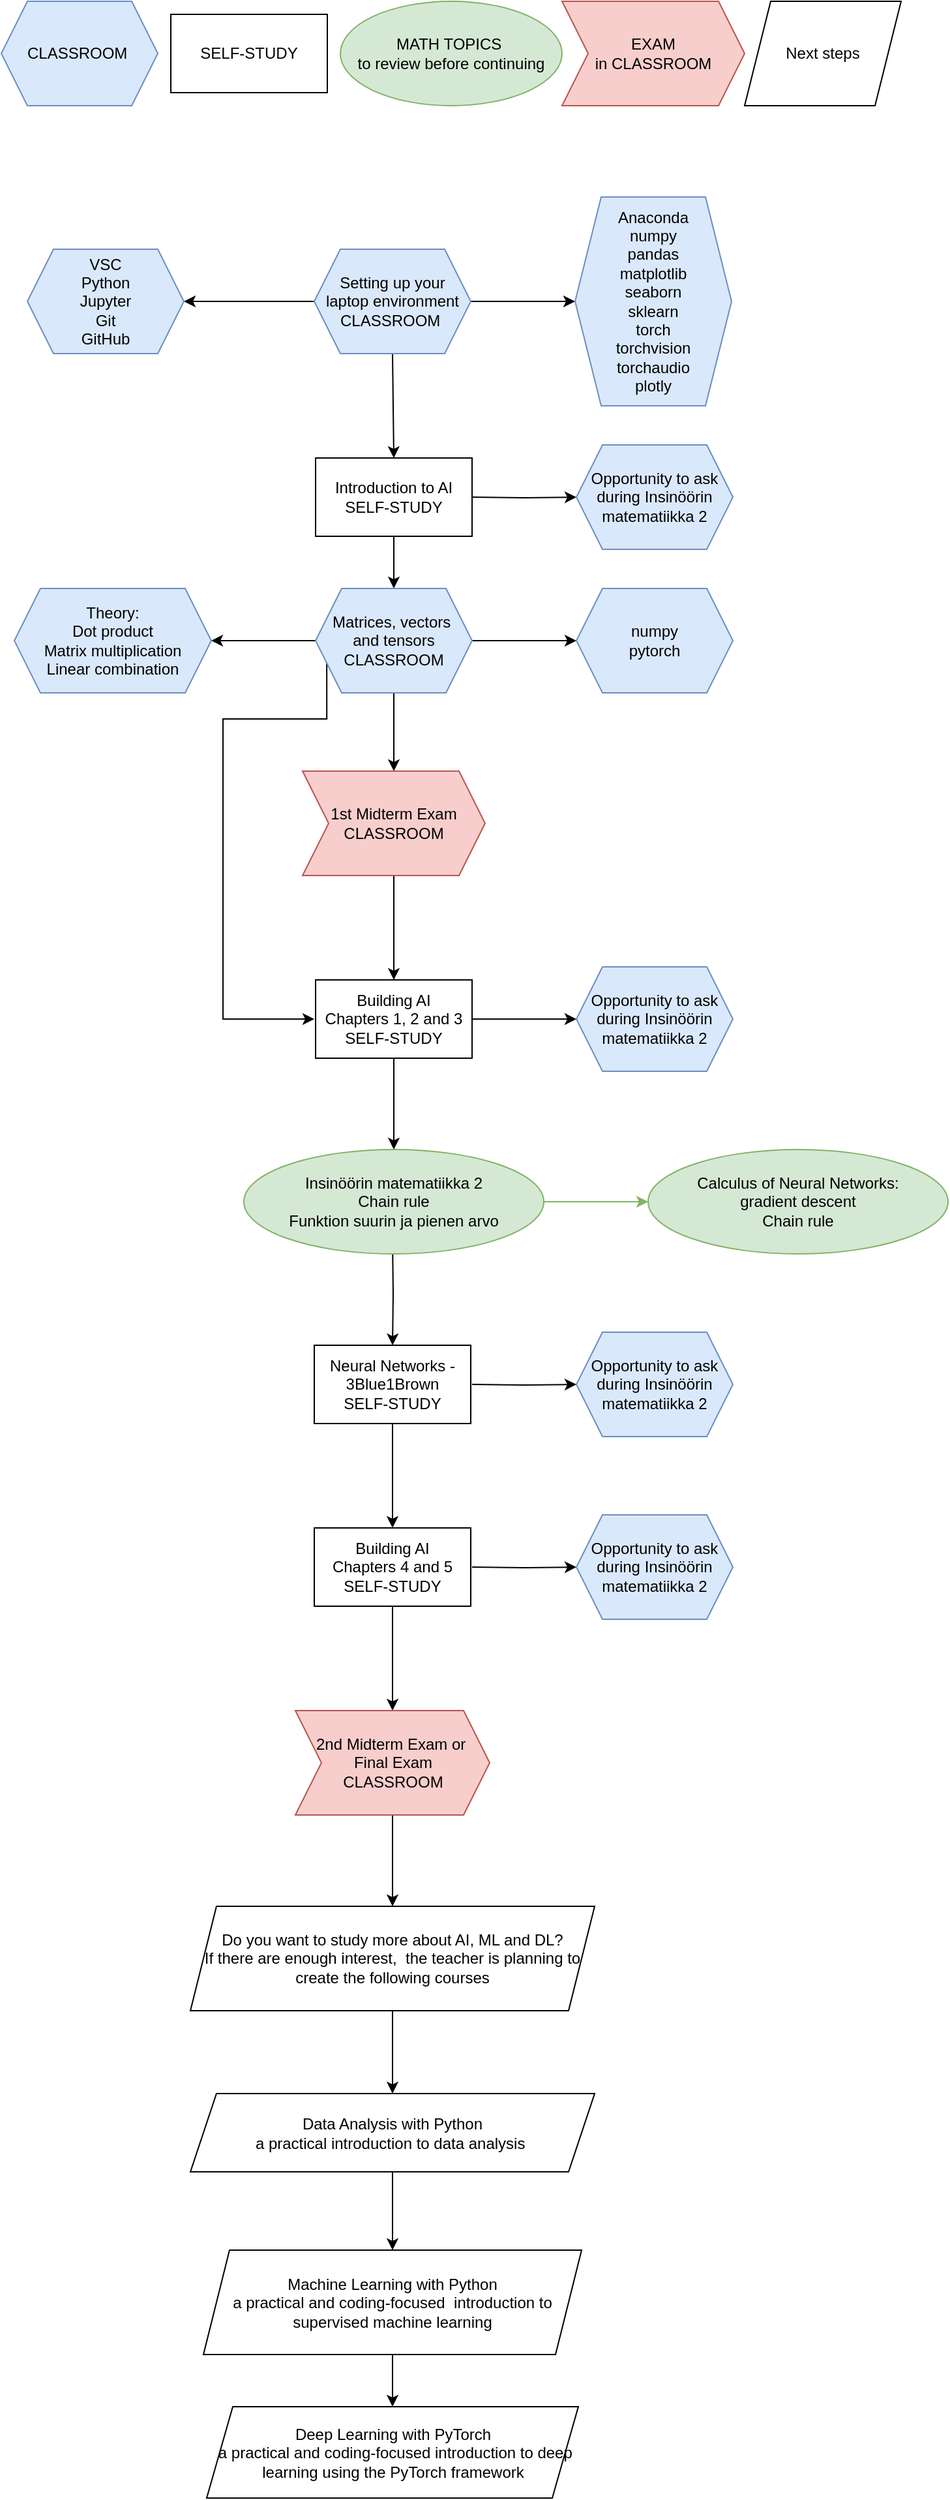 <mxfile version="24.6.5" type="github">
  <diagram name="Sivu-1" id="ExaNvQKYzJZNf2Spykjg">
    <mxGraphModel dx="2243" dy="2585" grid="1" gridSize="10" guides="1" tooltips="1" connect="1" arrows="1" fold="1" page="1" pageScale="1" pageWidth="827" pageHeight="1169" math="0" shadow="0">
      <root>
        <mxCell id="0" />
        <mxCell id="1" parent="0" />
        <mxCell id="C3OmPF9B5gbBKsYHGIpi-43" value="" style="edgeStyle=orthogonalEdgeStyle;rounded=0;orthogonalLoop=1;jettySize=auto;html=1;" edge="1" parent="1" source="nX1czes53wwI01U9ZCOa-1" target="C3OmPF9B5gbBKsYHGIpi-36">
          <mxGeometry relative="1" as="geometry" />
        </mxCell>
        <mxCell id="nX1czes53wwI01U9ZCOa-1" value="Introduction to AI&lt;div&gt;SELF-STUDY&lt;/div&gt;" style="rounded=0;whiteSpace=wrap;html=1;" parent="1" vertex="1">
          <mxGeometry x="251" y="200" width="120" height="60" as="geometry" />
        </mxCell>
        <mxCell id="C3OmPF9B5gbBKsYHGIpi-29" value="" style="edgeStyle=orthogonalEdgeStyle;rounded=0;orthogonalLoop=1;jettySize=auto;html=1;" edge="1" parent="1" source="C3OmPF9B5gbBKsYHGIpi-4" target="C3OmPF9B5gbBKsYHGIpi-28">
          <mxGeometry relative="1" as="geometry" />
        </mxCell>
        <mxCell id="C3OmPF9B5gbBKsYHGIpi-50" value="" style="edgeStyle=orthogonalEdgeStyle;rounded=0;orthogonalLoop=1;jettySize=auto;html=1;" edge="1" parent="1" source="C3OmPF9B5gbBKsYHGIpi-4" target="C3OmPF9B5gbBKsYHGIpi-49">
          <mxGeometry relative="1" as="geometry" />
        </mxCell>
        <mxCell id="C3OmPF9B5gbBKsYHGIpi-4" value="Building AI&lt;div&gt;Chapters 1, 2 and 3&lt;/div&gt;&lt;div&gt;SELF-STUDY&lt;br&gt;&lt;/div&gt;" style="whiteSpace=wrap;html=1;rounded=0;" vertex="1" parent="1">
          <mxGeometry x="251" y="600" width="120" height="60" as="geometry" />
        </mxCell>
        <mxCell id="C3OmPF9B5gbBKsYHGIpi-12" value="" style="edgeStyle=orthogonalEdgeStyle;rounded=0;orthogonalLoop=1;jettySize=auto;html=1;" edge="1" parent="1" target="C3OmPF9B5gbBKsYHGIpi-11">
          <mxGeometry relative="1" as="geometry">
            <mxPoint x="310" y="800" as="sourcePoint" />
          </mxGeometry>
        </mxCell>
        <mxCell id="C3OmPF9B5gbBKsYHGIpi-15" value="" style="edgeStyle=orthogonalEdgeStyle;rounded=0;orthogonalLoop=1;jettySize=auto;html=1;" edge="1" parent="1" target="nX1czes53wwI01U9ZCOa-1">
          <mxGeometry relative="1" as="geometry">
            <mxPoint x="310" y="120" as="sourcePoint" />
          </mxGeometry>
        </mxCell>
        <mxCell id="C3OmPF9B5gbBKsYHGIpi-14" value="" style="edgeStyle=orthogonalEdgeStyle;rounded=0;orthogonalLoop=1;jettySize=auto;html=1;" edge="1" parent="1" source="C3OmPF9B5gbBKsYHGIpi-11" target="C3OmPF9B5gbBKsYHGIpi-13">
          <mxGeometry relative="1" as="geometry" />
        </mxCell>
        <mxCell id="C3OmPF9B5gbBKsYHGIpi-11" value="&lt;div&gt;Neural Networks - 3Blue1Brown&lt;/div&gt;&lt;div&gt;SELF-STUDY&lt;br&gt;&lt;/div&gt;" style="whiteSpace=wrap;html=1;rounded=0;" vertex="1" parent="1">
          <mxGeometry x="250" y="880" width="120" height="60" as="geometry" />
        </mxCell>
        <mxCell id="C3OmPF9B5gbBKsYHGIpi-64" value="" style="edgeStyle=orthogonalEdgeStyle;rounded=0;orthogonalLoop=1;jettySize=auto;html=1;" edge="1" parent="1" source="C3OmPF9B5gbBKsYHGIpi-13" target="C3OmPF9B5gbBKsYHGIpi-63">
          <mxGeometry relative="1" as="geometry" />
        </mxCell>
        <mxCell id="C3OmPF9B5gbBKsYHGIpi-13" value="Building AI&lt;div&gt;Chapters 4 and 5&lt;/div&gt;&lt;div&gt;SELF-STUDY&lt;/div&gt;" style="whiteSpace=wrap;html=1;rounded=0;" vertex="1" parent="1">
          <mxGeometry x="250" y="1020" width="120" height="60" as="geometry" />
        </mxCell>
        <mxCell id="C3OmPF9B5gbBKsYHGIpi-54" value="" style="edgeStyle=orthogonalEdgeStyle;rounded=0;orthogonalLoop=1;jettySize=auto;html=1;fillColor=#d5e8d4;strokeColor=#82b366;" edge="1" parent="1" source="C3OmPF9B5gbBKsYHGIpi-28" target="C3OmPF9B5gbBKsYHGIpi-53">
          <mxGeometry relative="1" as="geometry" />
        </mxCell>
        <mxCell id="C3OmPF9B5gbBKsYHGIpi-28" value="&lt;div&gt;Insinöörin matematiikka 2&lt;/div&gt;&lt;div&gt;Chain rule&lt;/div&gt;&lt;div&gt;Funktion suurin ja pienen arvo&lt;/div&gt;" style="ellipse;whiteSpace=wrap;html=1;rounded=0;fillColor=#d5e8d4;strokeColor=#82b366;" vertex="1" parent="1">
          <mxGeometry x="196" y="730" width="230" height="80" as="geometry" />
        </mxCell>
        <mxCell id="C3OmPF9B5gbBKsYHGIpi-34" value="" style="edgeStyle=orthogonalEdgeStyle;rounded=0;orthogonalLoop=1;jettySize=auto;html=1;" edge="1" parent="1" source="C3OmPF9B5gbBKsYHGIpi-33">
          <mxGeometry relative="1" as="geometry">
            <mxPoint x="450" y="80" as="targetPoint" />
          </mxGeometry>
        </mxCell>
        <mxCell id="C3OmPF9B5gbBKsYHGIpi-35" value="" style="edgeStyle=orthogonalEdgeStyle;rounded=0;orthogonalLoop=1;jettySize=auto;html=1;" edge="1" parent="1" source="C3OmPF9B5gbBKsYHGIpi-33">
          <mxGeometry relative="1" as="geometry">
            <mxPoint x="150" y="80" as="targetPoint" />
          </mxGeometry>
        </mxCell>
        <mxCell id="C3OmPF9B5gbBKsYHGIpi-33" value="Setting up your&lt;div&gt;laptop environment&lt;/div&gt;&lt;div&gt;&lt;div&gt;CLASSROOM&amp;nbsp;&lt;/div&gt;&lt;/div&gt;" style="shape=hexagon;perimeter=hexagonPerimeter2;whiteSpace=wrap;html=1;fixedSize=1;fillColor=#dae8fc;strokeColor=#6c8ebf;" vertex="1" parent="1">
          <mxGeometry x="250" y="40" width="120" height="80" as="geometry" />
        </mxCell>
        <mxCell id="C3OmPF9B5gbBKsYHGIpi-46" value="" style="edgeStyle=orthogonalEdgeStyle;rounded=0;orthogonalLoop=1;jettySize=auto;html=1;" edge="1" parent="1" source="C3OmPF9B5gbBKsYHGIpi-36" target="C3OmPF9B5gbBKsYHGIpi-45">
          <mxGeometry relative="1" as="geometry" />
        </mxCell>
        <mxCell id="C3OmPF9B5gbBKsYHGIpi-48" value="" style="edgeStyle=orthogonalEdgeStyle;rounded=0;orthogonalLoop=1;jettySize=auto;html=1;" edge="1" parent="1" source="C3OmPF9B5gbBKsYHGIpi-36" target="C3OmPF9B5gbBKsYHGIpi-47">
          <mxGeometry relative="1" as="geometry" />
        </mxCell>
        <mxCell id="C3OmPF9B5gbBKsYHGIpi-61" value="" style="edgeStyle=orthogonalEdgeStyle;rounded=0;orthogonalLoop=1;jettySize=auto;html=1;" edge="1" parent="1" source="C3OmPF9B5gbBKsYHGIpi-36" target="C3OmPF9B5gbBKsYHGIpi-60">
          <mxGeometry relative="1" as="geometry" />
        </mxCell>
        <mxCell id="C3OmPF9B5gbBKsYHGIpi-65" style="edgeStyle=orthogonalEdgeStyle;rounded=0;orthogonalLoop=1;jettySize=auto;html=1;exitX=0;exitY=0.75;exitDx=0;exitDy=0;" edge="1" parent="1" source="C3OmPF9B5gbBKsYHGIpi-36">
          <mxGeometry relative="1" as="geometry">
            <mxPoint x="250" y="630.0" as="targetPoint" />
            <Array as="points">
              <mxPoint x="260" y="400" />
              <mxPoint x="180" y="400" />
              <mxPoint x="180" y="630" />
            </Array>
          </mxGeometry>
        </mxCell>
        <mxCell id="C3OmPF9B5gbBKsYHGIpi-36" value="Matrices, vectors&amp;nbsp;&lt;div&gt;and t&lt;span style=&quot;background-color: initial;&quot;&gt;ensors&lt;/span&gt;&lt;div&gt;CLASSROOM&lt;/div&gt;&lt;/div&gt;" style="shape=hexagon;perimeter=hexagonPerimeter2;whiteSpace=wrap;html=1;fixedSize=1;fillColor=#dae8fc;strokeColor=#6c8ebf;" vertex="1" parent="1">
          <mxGeometry x="251" y="300" width="120" height="80" as="geometry" />
        </mxCell>
        <mxCell id="C3OmPF9B5gbBKsYHGIpi-38" value="&lt;div&gt;Anaconda&lt;/div&gt;numpy&lt;div&gt;pandas&lt;/div&gt;&lt;div&gt;matplotlib&lt;br&gt;&lt;/div&gt;&lt;div&gt;seaborn&lt;/div&gt;&lt;div&gt;sklearn&lt;/div&gt;&lt;div&gt;torch&lt;/div&gt;&lt;div&gt;torchvision&lt;br&gt;&lt;/div&gt;&lt;div&gt;torchaudio&lt;br&gt;&lt;/div&gt;&lt;div&gt;plotly&lt;/div&gt;" style="shape=hexagon;perimeter=hexagonPerimeter2;whiteSpace=wrap;html=1;fixedSize=1;fillColor=#dae8fc;strokeColor=#6c8ebf;" vertex="1" parent="1">
          <mxGeometry x="450" width="120" height="160" as="geometry" />
        </mxCell>
        <mxCell id="C3OmPF9B5gbBKsYHGIpi-39" value="VSC&lt;div&gt;Python&lt;/div&gt;&lt;div&gt;Jupyter&lt;/div&gt;&lt;div&gt;Git&lt;/div&gt;&lt;div&gt;GitHub&lt;/div&gt;" style="shape=hexagon;perimeter=hexagonPerimeter2;whiteSpace=wrap;html=1;fixedSize=1;fillColor=#dae8fc;strokeColor=#6c8ebf;" vertex="1" parent="1">
          <mxGeometry x="30" y="40" width="120" height="80" as="geometry" />
        </mxCell>
        <mxCell id="C3OmPF9B5gbBKsYHGIpi-40" value="&lt;div&gt;&lt;div&gt;CLASSROOM&amp;nbsp;&lt;/div&gt;&lt;/div&gt;" style="shape=hexagon;perimeter=hexagonPerimeter2;whiteSpace=wrap;html=1;fixedSize=1;fillColor=#dae8fc;strokeColor=#6c8ebf;" vertex="1" parent="1">
          <mxGeometry x="10" y="-150" width="120" height="80" as="geometry" />
        </mxCell>
        <mxCell id="C3OmPF9B5gbBKsYHGIpi-41" value="SELF-STUDY" style="rounded=0;whiteSpace=wrap;html=1;" vertex="1" parent="1">
          <mxGeometry x="140" y="-140" width="120" height="60" as="geometry" />
        </mxCell>
        <mxCell id="C3OmPF9B5gbBKsYHGIpi-42" value="MATH TOPICS&amp;nbsp;&lt;div&gt;to review before continuing&lt;/div&gt;" style="ellipse;whiteSpace=wrap;html=1;rounded=0;fillColor=#d5e8d4;strokeColor=#82b366;" vertex="1" parent="1">
          <mxGeometry x="270" y="-150" width="170" height="80" as="geometry" />
        </mxCell>
        <mxCell id="C3OmPF9B5gbBKsYHGIpi-45" value="numpy&lt;div&gt;pytorch&lt;/div&gt;" style="shape=hexagon;perimeter=hexagonPerimeter2;whiteSpace=wrap;html=1;fixedSize=1;fillColor=#dae8fc;strokeColor=#6c8ebf;" vertex="1" parent="1">
          <mxGeometry x="451" y="300" width="120" height="80" as="geometry" />
        </mxCell>
        <mxCell id="C3OmPF9B5gbBKsYHGIpi-47" value="&lt;div&gt;Theory:&lt;/div&gt;Dot product&lt;div&gt;Matrix multiplication&lt;/div&gt;&lt;div&gt;Linear combination&lt;/div&gt;" style="shape=hexagon;perimeter=hexagonPerimeter2;whiteSpace=wrap;html=1;fixedSize=1;fillColor=#dae8fc;strokeColor=#6c8ebf;" vertex="1" parent="1">
          <mxGeometry x="20" y="300" width="151" height="80" as="geometry" />
        </mxCell>
        <mxCell id="C3OmPF9B5gbBKsYHGIpi-49" value="Opportunity to ask during Insinöörin matematiikka 2" style="shape=hexagon;perimeter=hexagonPerimeter2;whiteSpace=wrap;html=1;fixedSize=1;rounded=0;fillColor=#dae8fc;strokeColor=#6c8ebf;" vertex="1" parent="1">
          <mxGeometry x="451" y="590" width="120" height="80" as="geometry" />
        </mxCell>
        <mxCell id="C3OmPF9B5gbBKsYHGIpi-51" value="" style="edgeStyle=orthogonalEdgeStyle;rounded=0;orthogonalLoop=1;jettySize=auto;html=1;" edge="1" parent="1" target="C3OmPF9B5gbBKsYHGIpi-52">
          <mxGeometry relative="1" as="geometry">
            <mxPoint x="371" y="230" as="sourcePoint" />
          </mxGeometry>
        </mxCell>
        <mxCell id="C3OmPF9B5gbBKsYHGIpi-52" value="Opportunity to ask during Insinöörin matematiikka 2" style="shape=hexagon;perimeter=hexagonPerimeter2;whiteSpace=wrap;html=1;fixedSize=1;rounded=0;fillColor=#dae8fc;strokeColor=#6c8ebf;" vertex="1" parent="1">
          <mxGeometry x="451" y="190" width="120" height="80" as="geometry" />
        </mxCell>
        <mxCell id="C3OmPF9B5gbBKsYHGIpi-53" value="&lt;div&gt;Calculus of Neural Networks:&lt;/div&gt;&lt;div&gt;gradient descent&lt;br&gt;&lt;/div&gt;&lt;div&gt;Chain rule&lt;/div&gt;" style="ellipse;whiteSpace=wrap;html=1;rounded=0;fillColor=#d5e8d4;strokeColor=#82b366;" vertex="1" parent="1">
          <mxGeometry x="506" y="730" width="230" height="80" as="geometry" />
        </mxCell>
        <mxCell id="C3OmPF9B5gbBKsYHGIpi-55" value="" style="edgeStyle=orthogonalEdgeStyle;rounded=0;orthogonalLoop=1;jettySize=auto;html=1;" edge="1" parent="1" target="C3OmPF9B5gbBKsYHGIpi-56">
          <mxGeometry relative="1" as="geometry">
            <mxPoint x="371" y="1050" as="sourcePoint" />
          </mxGeometry>
        </mxCell>
        <mxCell id="C3OmPF9B5gbBKsYHGIpi-56" value="Opportunity to ask during Insinöörin matematiikka 2" style="shape=hexagon;perimeter=hexagonPerimeter2;whiteSpace=wrap;html=1;fixedSize=1;rounded=0;fillColor=#dae8fc;strokeColor=#6c8ebf;" vertex="1" parent="1">
          <mxGeometry x="451" y="1010" width="120" height="80" as="geometry" />
        </mxCell>
        <mxCell id="C3OmPF9B5gbBKsYHGIpi-57" value="" style="edgeStyle=orthogonalEdgeStyle;rounded=0;orthogonalLoop=1;jettySize=auto;html=1;" edge="1" parent="1" target="C3OmPF9B5gbBKsYHGIpi-58">
          <mxGeometry relative="1" as="geometry">
            <mxPoint x="371" y="910" as="sourcePoint" />
          </mxGeometry>
        </mxCell>
        <mxCell id="C3OmPF9B5gbBKsYHGIpi-58" value="Opportunity to ask during Insinöörin matematiikka 2" style="shape=hexagon;perimeter=hexagonPerimeter2;whiteSpace=wrap;html=1;fixedSize=1;rounded=0;fillColor=#dae8fc;strokeColor=#6c8ebf;" vertex="1" parent="1">
          <mxGeometry x="451" y="870" width="120" height="80" as="geometry" />
        </mxCell>
        <mxCell id="C3OmPF9B5gbBKsYHGIpi-59" value="EXAM&lt;div&gt;in CLASSROOM&lt;/div&gt;" style="shape=step;perimeter=stepPerimeter;whiteSpace=wrap;html=1;fixedSize=1;fillColor=#f8cecc;strokeColor=#b85450;" vertex="1" parent="1">
          <mxGeometry x="440" y="-150" width="140" height="80" as="geometry" />
        </mxCell>
        <mxCell id="C3OmPF9B5gbBKsYHGIpi-62" value="" style="edgeStyle=orthogonalEdgeStyle;rounded=0;orthogonalLoop=1;jettySize=auto;html=1;" edge="1" parent="1" source="C3OmPF9B5gbBKsYHGIpi-60" target="C3OmPF9B5gbBKsYHGIpi-4">
          <mxGeometry relative="1" as="geometry" />
        </mxCell>
        <mxCell id="C3OmPF9B5gbBKsYHGIpi-60" value="1st Midterm Exam&lt;div&gt;CLASSROOM&lt;/div&gt;" style="shape=step;perimeter=stepPerimeter;whiteSpace=wrap;html=1;fixedSize=1;fillColor=#f8cecc;strokeColor=#b85450;" vertex="1" parent="1">
          <mxGeometry x="241" y="440" width="140" height="80" as="geometry" />
        </mxCell>
        <mxCell id="C3OmPF9B5gbBKsYHGIpi-70" value="" style="edgeStyle=orthogonalEdgeStyle;rounded=0;orthogonalLoop=1;jettySize=auto;html=1;" edge="1" parent="1" source="C3OmPF9B5gbBKsYHGIpi-63" target="C3OmPF9B5gbBKsYHGIpi-69">
          <mxGeometry relative="1" as="geometry" />
        </mxCell>
        <mxCell id="C3OmPF9B5gbBKsYHGIpi-63" value="2nd Midterm Exam or&amp;nbsp;&lt;div&gt;Final Exam&lt;div&gt;CLASSROOM&lt;/div&gt;&lt;/div&gt;" style="shape=step;perimeter=stepPerimeter;whiteSpace=wrap;html=1;fixedSize=1;fillColor=#f8cecc;strokeColor=#b85450;" vertex="1" parent="1">
          <mxGeometry x="235.5" y="1160" width="149" height="80" as="geometry" />
        </mxCell>
        <mxCell id="C3OmPF9B5gbBKsYHGIpi-80" value="" style="edgeStyle=orthogonalEdgeStyle;rounded=0;orthogonalLoop=1;jettySize=auto;html=1;" edge="1" parent="1" source="C3OmPF9B5gbBKsYHGIpi-69" target="C3OmPF9B5gbBKsYHGIpi-71">
          <mxGeometry relative="1" as="geometry" />
        </mxCell>
        <mxCell id="C3OmPF9B5gbBKsYHGIpi-69" value="Do you want to study more about AI, ML and DL?&lt;div&gt;If there are enough interest,&amp;nbsp; the teacher is planning to create the following courses&lt;/div&gt;" style="shape=parallelogram;perimeter=parallelogramPerimeter;whiteSpace=wrap;html=1;fixedSize=1;" vertex="1" parent="1">
          <mxGeometry x="155" y="1310" width="310" height="80" as="geometry" />
        </mxCell>
        <mxCell id="C3OmPF9B5gbBKsYHGIpi-81" value="" style="edgeStyle=orthogonalEdgeStyle;rounded=0;orthogonalLoop=1;jettySize=auto;html=1;" edge="1" parent="1" source="C3OmPF9B5gbBKsYHGIpi-71" target="C3OmPF9B5gbBKsYHGIpi-75">
          <mxGeometry relative="1" as="geometry" />
        </mxCell>
        <mxCell id="C3OmPF9B5gbBKsYHGIpi-71" value="Data Analysis with Python&lt;div&gt;a practical introduction to data analysis&amp;nbsp;&lt;br&gt;&lt;/div&gt;" style="shape=parallelogram;perimeter=parallelogramPerimeter;whiteSpace=wrap;html=1;fixedSize=1;" vertex="1" parent="1">
          <mxGeometry x="155" y="1453.5" width="310" height="60" as="geometry" />
        </mxCell>
        <mxCell id="C3OmPF9B5gbBKsYHGIpi-84" value="" style="edgeStyle=orthogonalEdgeStyle;rounded=0;orthogonalLoop=1;jettySize=auto;html=1;" edge="1" parent="1" source="C3OmPF9B5gbBKsYHGIpi-75" target="C3OmPF9B5gbBKsYHGIpi-77">
          <mxGeometry relative="1" as="geometry" />
        </mxCell>
        <mxCell id="C3OmPF9B5gbBKsYHGIpi-75" value="&lt;div&gt;Machine Learning with Python&lt;/div&gt;&lt;div&gt;&lt;span style=&quot;background-color: initial;&quot;&gt;a practical&amp;nbsp;&lt;/span&gt;and coding-focused&lt;span style=&quot;background-color: initial;&quot;&gt;&amp;nbsp; introduction to supervised machine learning&lt;/span&gt;&lt;/div&gt;" style="shape=parallelogram;perimeter=parallelogramPerimeter;whiteSpace=wrap;html=1;fixedSize=1;" vertex="1" parent="1">
          <mxGeometry x="165" y="1573.5" width="290" height="80" as="geometry" />
        </mxCell>
        <mxCell id="C3OmPF9B5gbBKsYHGIpi-77" value="Deep Learning with PyTorch&lt;div&gt;&amp;nbsp;a practical and coding-focused introduction to deep learning using the PyTorch framework&lt;br&gt;&lt;/div&gt;" style="shape=parallelogram;perimeter=parallelogramPerimeter;whiteSpace=wrap;html=1;fixedSize=1;" vertex="1" parent="1">
          <mxGeometry x="167.5" y="1693.5" width="285" height="70" as="geometry" />
        </mxCell>
        <mxCell id="C3OmPF9B5gbBKsYHGIpi-85" value="Next steps" style="shape=parallelogram;perimeter=parallelogramPerimeter;whiteSpace=wrap;html=1;fixedSize=1;" vertex="1" parent="1">
          <mxGeometry x="580" y="-150" width="120" height="80" as="geometry" />
        </mxCell>
      </root>
    </mxGraphModel>
  </diagram>
</mxfile>
